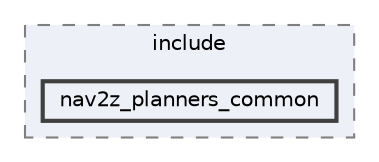 digraph "smacc2_client_library/nav2z_client/custom_planners/nav2z_planners_common/include/nav2z_planners_common"
{
 // LATEX_PDF_SIZE
  bgcolor="transparent";
  edge [fontname=Helvetica,fontsize=10,labelfontname=Helvetica,labelfontsize=10];
  node [fontname=Helvetica,fontsize=10,shape=box,height=0.2,width=0.4];
  compound=true
  subgraph clusterdir_effdece50e3b769681f317df25dbfae4 {
    graph [ bgcolor="#edf0f7", pencolor="grey50", label="include", fontname=Helvetica,fontsize=10 style="filled,dashed", URL="dir_effdece50e3b769681f317df25dbfae4.html",tooltip=""]
  dir_0c40e5d7ea5130cafe28828ca5cca72f [label="nav2z_planners_common", fillcolor="#edf0f7", color="grey25", style="filled,bold", URL="dir_0c40e5d7ea5130cafe28828ca5cca72f.html",tooltip=""];
  }
}
